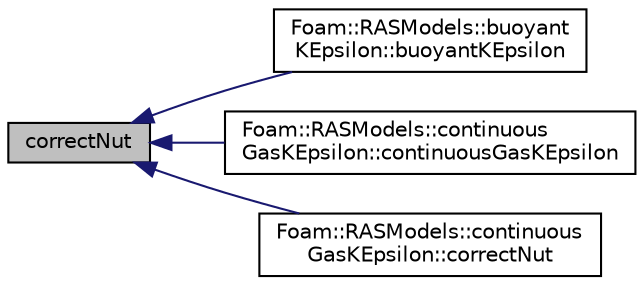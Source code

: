 digraph "correctNut"
{
  bgcolor="transparent";
  edge [fontname="Helvetica",fontsize="10",labelfontname="Helvetica",labelfontsize="10"];
  node [fontname="Helvetica",fontsize="10",shape=record];
  rankdir="LR";
  Node1 [label="correctNut",height=0.2,width=0.4,color="black", fillcolor="grey75", style="filled", fontcolor="black"];
  Node1 -> Node2 [dir="back",color="midnightblue",fontsize="10",style="solid",fontname="Helvetica"];
  Node2 [label="Foam::RASModels::buoyant\lKEpsilon::buoyantKEpsilon",height=0.2,width=0.4,color="black",URL="$a00165.html#adc44a08715e6f569fb928b48d7e5b4f2",tooltip="Construct from components. "];
  Node1 -> Node3 [dir="back",color="midnightblue",fontsize="10",style="solid",fontname="Helvetica"];
  Node3 [label="Foam::RASModels::continuous\lGasKEpsilon::continuousGasKEpsilon",height=0.2,width=0.4,color="black",URL="$a00395.html#af9c2b52eced7b7ea479a078e00b8dd06",tooltip="Construct from components. "];
  Node1 -> Node4 [dir="back",color="midnightblue",fontsize="10",style="solid",fontname="Helvetica"];
  Node4 [label="Foam::RASModels::continuous\lGasKEpsilon::correctNut",height=0.2,width=0.4,color="black",URL="$a00395.html#aaffe89433f18f1ee4137486e19219448"];
}
